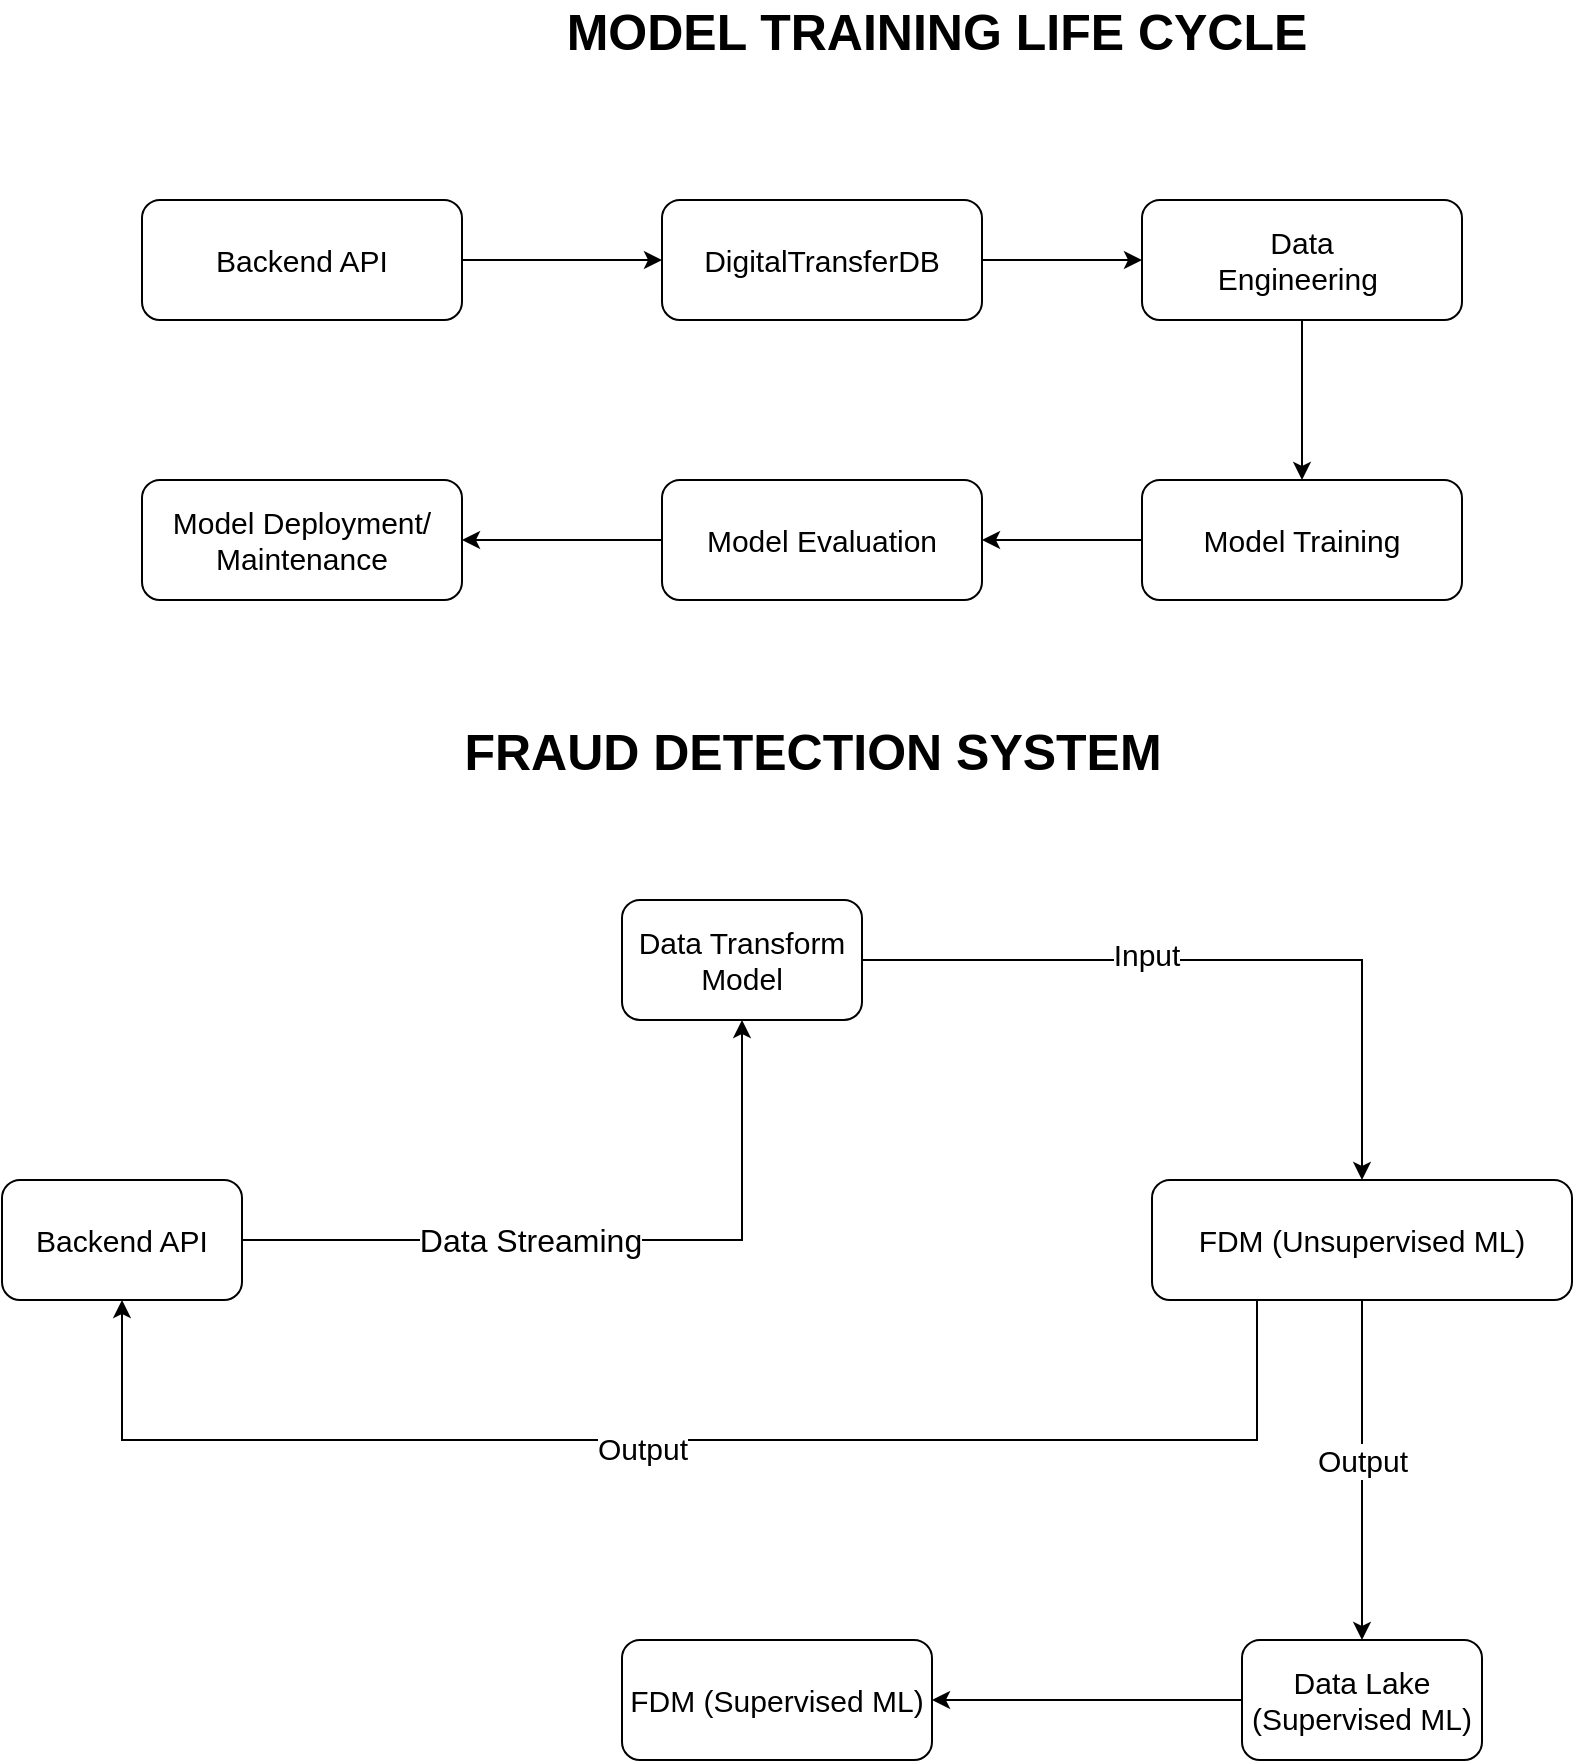 <mxfile version="24.2.5" type="github">
  <diagram name="Page-1" id="H-KBTydI_UYA_MZRslw8">
    <mxGraphModel dx="1434" dy="780" grid="1" gridSize="10" guides="1" tooltips="1" connect="1" arrows="1" fold="1" page="1" pageScale="1" pageWidth="850" pageHeight="1100" math="0" shadow="0">
      <root>
        <mxCell id="0" />
        <mxCell id="1" parent="0" />
        <mxCell id="sLq4gTumPXXHUgxWhQ4M-8" value="" style="edgeStyle=orthogonalEdgeStyle;rounded=0;orthogonalLoop=1;jettySize=auto;html=1;" edge="1" parent="1" source="sLq4gTumPXXHUgxWhQ4M-1" target="sLq4gTumPXXHUgxWhQ4M-7">
          <mxGeometry relative="1" as="geometry" />
        </mxCell>
        <mxCell id="sLq4gTumPXXHUgxWhQ4M-52" value="&lt;font style=&quot;font-size: 16px;&quot;&gt;Data Streaming&lt;/font&gt;" style="edgeLabel;html=1;align=center;verticalAlign=middle;resizable=0;points=[];" vertex="1" connectable="0" parent="sLq4gTumPXXHUgxWhQ4M-8">
          <mxGeometry x="-0.275" y="-3" relative="1" as="geometry">
            <mxPoint x="13" y="-3" as="offset" />
          </mxGeometry>
        </mxCell>
        <mxCell id="sLq4gTumPXXHUgxWhQ4M-1" value="&lt;font style=&quot;font-size: 15px;&quot;&gt;Backend API&lt;/font&gt;" style="rounded=1;whiteSpace=wrap;html=1;" vertex="1" parent="1">
          <mxGeometry x="20" y="630" width="120" height="60" as="geometry" />
        </mxCell>
        <mxCell id="sLq4gTumPXXHUgxWhQ4M-11" value="" style="edgeStyle=orthogonalEdgeStyle;rounded=0;orthogonalLoop=1;jettySize=auto;html=1;" edge="1" parent="1" source="sLq4gTumPXXHUgxWhQ4M-2" target="sLq4gTumPXXHUgxWhQ4M-10">
          <mxGeometry relative="1" as="geometry" />
        </mxCell>
        <mxCell id="sLq4gTumPXXHUgxWhQ4M-56" value="&lt;font style=&quot;font-size: 15px;&quot;&gt;Output&lt;/font&gt;" style="edgeLabel;html=1;align=center;verticalAlign=middle;resizable=0;points=[];" vertex="1" connectable="0" parent="sLq4gTumPXXHUgxWhQ4M-11">
          <mxGeometry x="-0.213" y="-1" relative="1" as="geometry">
            <mxPoint x="1" y="13" as="offset" />
          </mxGeometry>
        </mxCell>
        <mxCell id="sLq4gTumPXXHUgxWhQ4M-54" style="edgeStyle=orthogonalEdgeStyle;rounded=0;orthogonalLoop=1;jettySize=auto;html=1;exitX=0.25;exitY=1;exitDx=0;exitDy=0;entryX=0.5;entryY=1;entryDx=0;entryDy=0;" edge="1" parent="1" source="sLq4gTumPXXHUgxWhQ4M-2" target="sLq4gTumPXXHUgxWhQ4M-1">
          <mxGeometry relative="1" as="geometry">
            <Array as="points">
              <mxPoint x="648" y="760" />
              <mxPoint x="80" y="760" />
            </Array>
          </mxGeometry>
        </mxCell>
        <mxCell id="sLq4gTumPXXHUgxWhQ4M-55" value="&lt;font style=&quot;font-size: 15px;&quot;&gt;Output&lt;/font&gt;" style="edgeLabel;html=1;align=center;verticalAlign=middle;resizable=0;points=[];" vertex="1" connectable="0" parent="sLq4gTumPXXHUgxWhQ4M-54">
          <mxGeometry x="0.07" y="4" relative="1" as="geometry">
            <mxPoint x="1" as="offset" />
          </mxGeometry>
        </mxCell>
        <mxCell id="sLq4gTumPXXHUgxWhQ4M-2" value="&lt;font style=&quot;font-size: 15px;&quot;&gt;FDM (Unsupervised ML)&lt;/font&gt;" style="rounded=1;whiteSpace=wrap;html=1;" vertex="1" parent="1">
          <mxGeometry x="595" y="630" width="210" height="60" as="geometry" />
        </mxCell>
        <mxCell id="sLq4gTumPXXHUgxWhQ4M-9" value="" style="edgeStyle=orthogonalEdgeStyle;rounded=0;orthogonalLoop=1;jettySize=auto;html=1;" edge="1" parent="1" source="sLq4gTumPXXHUgxWhQ4M-7" target="sLq4gTumPXXHUgxWhQ4M-2">
          <mxGeometry relative="1" as="geometry" />
        </mxCell>
        <mxCell id="sLq4gTumPXXHUgxWhQ4M-14" value="&lt;font style=&quot;font-size: 15px;&quot;&gt;Input&lt;/font&gt;" style="edgeLabel;html=1;align=center;verticalAlign=middle;resizable=0;points=[];fontSize=22;" vertex="1" connectable="0" parent="sLq4gTumPXXHUgxWhQ4M-9">
          <mxGeometry x="-0.212" y="4" relative="1" as="geometry">
            <mxPoint as="offset" />
          </mxGeometry>
        </mxCell>
        <mxCell id="sLq4gTumPXXHUgxWhQ4M-7" value="&lt;font style=&quot;font-size: 15px;&quot;&gt;Data Transform&lt;/font&gt;&lt;div style=&quot;font-size: 15px;&quot;&gt;&lt;font style=&quot;font-size: 15px;&quot;&gt;Model&lt;/font&gt;&lt;/div&gt;" style="rounded=1;whiteSpace=wrap;html=1;" vertex="1" parent="1">
          <mxGeometry x="330" y="490" width="120" height="60" as="geometry" />
        </mxCell>
        <mxCell id="sLq4gTumPXXHUgxWhQ4M-21" value="" style="edgeStyle=orthogonalEdgeStyle;rounded=0;orthogonalLoop=1;jettySize=auto;html=1;" edge="1" parent="1" source="sLq4gTumPXXHUgxWhQ4M-10" target="sLq4gTumPXXHUgxWhQ4M-19">
          <mxGeometry relative="1" as="geometry" />
        </mxCell>
        <mxCell id="sLq4gTumPXXHUgxWhQ4M-10" value="&lt;font style=&quot;font-size: 15px;&quot;&gt;Data Lake (Supervised ML)&lt;/font&gt;" style="rounded=1;whiteSpace=wrap;html=1;" vertex="1" parent="1">
          <mxGeometry x="640" y="860" width="120" height="60" as="geometry" />
        </mxCell>
        <mxCell id="sLq4gTumPXXHUgxWhQ4M-19" value="&lt;span style=&quot;font-size: 15px;&quot;&gt;FDM (Supervised ML)&lt;/span&gt;" style="rounded=1;whiteSpace=wrap;html=1;" vertex="1" parent="1">
          <mxGeometry x="330" y="860" width="155" height="60" as="geometry" />
        </mxCell>
        <mxCell id="sLq4gTumPXXHUgxWhQ4M-36" value="" style="edgeStyle=orthogonalEdgeStyle;rounded=0;orthogonalLoop=1;jettySize=auto;html=1;" edge="1" parent="1" source="sLq4gTumPXXHUgxWhQ4M-34" target="sLq4gTumPXXHUgxWhQ4M-35">
          <mxGeometry relative="1" as="geometry" />
        </mxCell>
        <mxCell id="sLq4gTumPXXHUgxWhQ4M-34" value="&lt;span style=&quot;font-size: 15px;&quot;&gt;Backend API&lt;/span&gt;" style="rounded=1;whiteSpace=wrap;html=1;" vertex="1" parent="1">
          <mxGeometry x="90" y="140" width="160" height="60" as="geometry" />
        </mxCell>
        <mxCell id="sLq4gTumPXXHUgxWhQ4M-43" value="" style="edgeStyle=orthogonalEdgeStyle;rounded=0;orthogonalLoop=1;jettySize=auto;html=1;" edge="1" parent="1" source="sLq4gTumPXXHUgxWhQ4M-35">
          <mxGeometry relative="1" as="geometry">
            <mxPoint x="590" y="170" as="targetPoint" />
          </mxGeometry>
        </mxCell>
        <mxCell id="sLq4gTumPXXHUgxWhQ4M-35" value="&lt;span style=&quot;font-size: 15px;&quot;&gt;DigitalTransferDB&lt;/span&gt;" style="rounded=1;whiteSpace=wrap;html=1;" vertex="1" parent="1">
          <mxGeometry x="350" y="140" width="160" height="60" as="geometry" />
        </mxCell>
        <mxCell id="sLq4gTumPXXHUgxWhQ4M-41" value="&lt;font size=&quot;1&quot; style=&quot;&quot;&gt;&lt;b style=&quot;font-size: 25px;&quot;&gt;MODEL TRAINING LIFE CYCLE&lt;/b&gt;&lt;/font&gt;" style="text;html=1;align=center;verticalAlign=middle;whiteSpace=wrap;rounded=0;" vertex="1" parent="1">
          <mxGeometry x="285" y="40" width="405" height="30" as="geometry" />
        </mxCell>
        <mxCell id="sLq4gTumPXXHUgxWhQ4M-46" value="" style="edgeStyle=orthogonalEdgeStyle;rounded=0;orthogonalLoop=1;jettySize=auto;html=1;" edge="1" parent="1" source="sLq4gTumPXXHUgxWhQ4M-44" target="sLq4gTumPXXHUgxWhQ4M-45">
          <mxGeometry relative="1" as="geometry" />
        </mxCell>
        <mxCell id="sLq4gTumPXXHUgxWhQ4M-44" value="&lt;span style=&quot;font-size: 15px;&quot;&gt;Data&lt;/span&gt;&lt;div&gt;&lt;span style=&quot;font-size: 15px;&quot;&gt;Engineering&amp;nbsp;&lt;/span&gt;&lt;/div&gt;" style="rounded=1;whiteSpace=wrap;html=1;" vertex="1" parent="1">
          <mxGeometry x="590" y="140" width="160" height="60" as="geometry" />
        </mxCell>
        <mxCell id="sLq4gTumPXXHUgxWhQ4M-48" value="" style="edgeStyle=orthogonalEdgeStyle;rounded=0;orthogonalLoop=1;jettySize=auto;html=1;" edge="1" parent="1" source="sLq4gTumPXXHUgxWhQ4M-45" target="sLq4gTumPXXHUgxWhQ4M-47">
          <mxGeometry relative="1" as="geometry" />
        </mxCell>
        <mxCell id="sLq4gTumPXXHUgxWhQ4M-45" value="&lt;span style=&quot;font-size: 15px;&quot;&gt;Model Training&lt;/span&gt;" style="rounded=1;whiteSpace=wrap;html=1;" vertex="1" parent="1">
          <mxGeometry x="590" y="280" width="160" height="60" as="geometry" />
        </mxCell>
        <mxCell id="sLq4gTumPXXHUgxWhQ4M-50" value="" style="edgeStyle=orthogonalEdgeStyle;rounded=0;orthogonalLoop=1;jettySize=auto;html=1;" edge="1" parent="1" source="sLq4gTumPXXHUgxWhQ4M-47" target="sLq4gTumPXXHUgxWhQ4M-49">
          <mxGeometry relative="1" as="geometry" />
        </mxCell>
        <mxCell id="sLq4gTumPXXHUgxWhQ4M-47" value="&lt;font style=&quot;font-size: 15px;&quot;&gt;Model Evaluation&lt;/font&gt;" style="whiteSpace=wrap;html=1;rounded=1;" vertex="1" parent="1">
          <mxGeometry x="350" y="280" width="160" height="60" as="geometry" />
        </mxCell>
        <mxCell id="sLq4gTumPXXHUgxWhQ4M-49" value="&lt;div style=&quot;&quot;&gt;&lt;span style=&quot;font-size: 15px; background-color: initial;&quot;&gt;Model Deployment/&lt;/span&gt;&lt;/div&gt;&lt;div style=&quot;&quot;&gt;&lt;span style=&quot;font-size: 15px; background-color: initial;&quot;&gt;Maintenance&lt;/span&gt;&lt;/div&gt;" style="whiteSpace=wrap;html=1;rounded=1;align=center;" vertex="1" parent="1">
          <mxGeometry x="90" y="280" width="160" height="60" as="geometry" />
        </mxCell>
        <mxCell id="sLq4gTumPXXHUgxWhQ4M-51" value="&lt;b style=&quot;&quot;&gt;&lt;font style=&quot;font-size: 25px;&quot;&gt;FRAUD DETECTION SYSTEM&lt;/font&gt;&lt;/b&gt;" style="text;html=1;align=center;verticalAlign=middle;whiteSpace=wrap;rounded=0;" vertex="1" parent="1">
          <mxGeometry x="203" y="400" width="445" height="30" as="geometry" />
        </mxCell>
      </root>
    </mxGraphModel>
  </diagram>
</mxfile>
